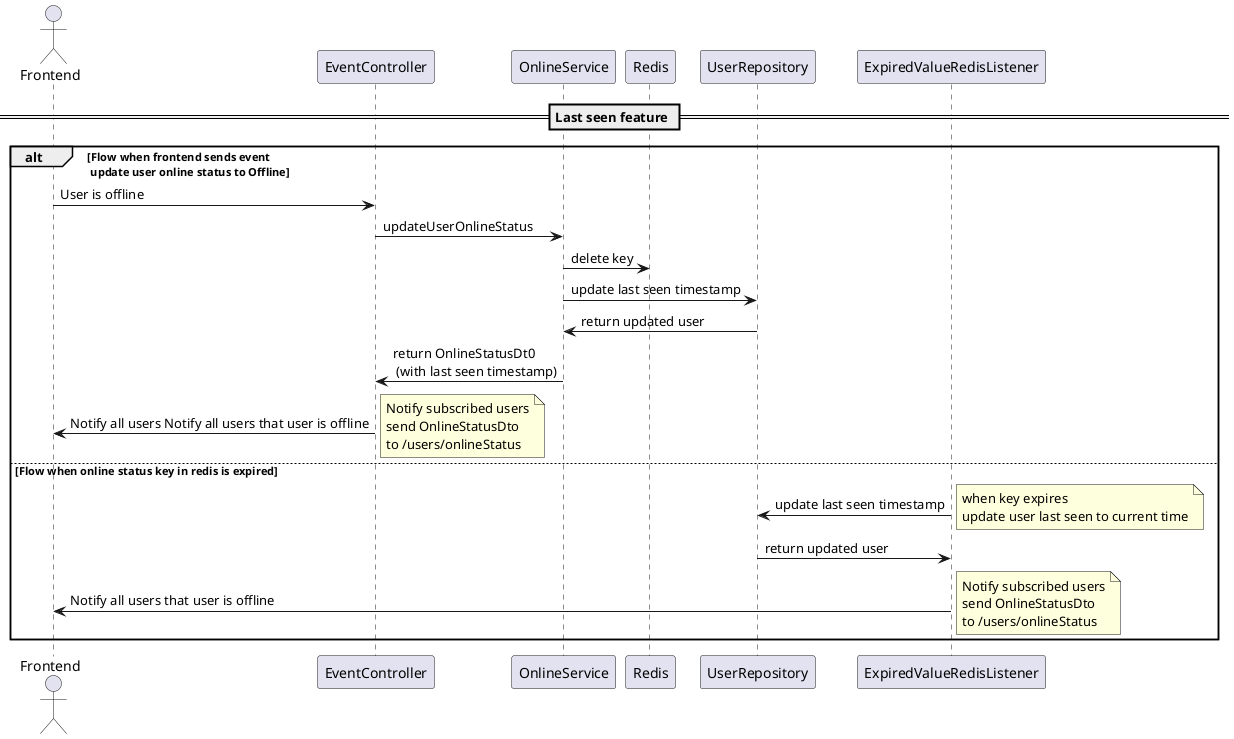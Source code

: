 @startuml
actor Frontend
participant EventController
participant OnlineService
participant Redis
participant UserRepository
participant ExpiredValueRedisListener

== Last seen feature ==
alt Flow when frontend sends event \n update user online status to Offline
    Frontend -> EventController : User is offline
    EventController -> OnlineService : updateUserOnlineStatus
    OnlineService -> Redis : delete key
    OnlineService -> UserRepository : update last seen timestamp
    UserRepository -> OnlineService : return updated user

    OnlineService -> EventController : return OnlineStatusDt0 \n (with last seen timestamp)
    EventController -> Frontend :  Notify all users Notify all users that user is offline
      note right
           Notify subscribed users
           send OnlineStatusDto
           to /users/onlineStatus
      end note

else Flow when online status key in redis is expired
    ExpiredValueRedisListener -> UserRepository : update last seen timestamp
    note right
    when key expires
    update user last seen to current time
    end note

    UserRepository -> ExpiredValueRedisListener : return updated user
    ExpiredValueRedisListener -> Frontend : Notify all users that user is offline
       note right
       Notify subscribed users
       send OnlineStatusDto
       to /users/onlineStatus
       end note
end

@enduml